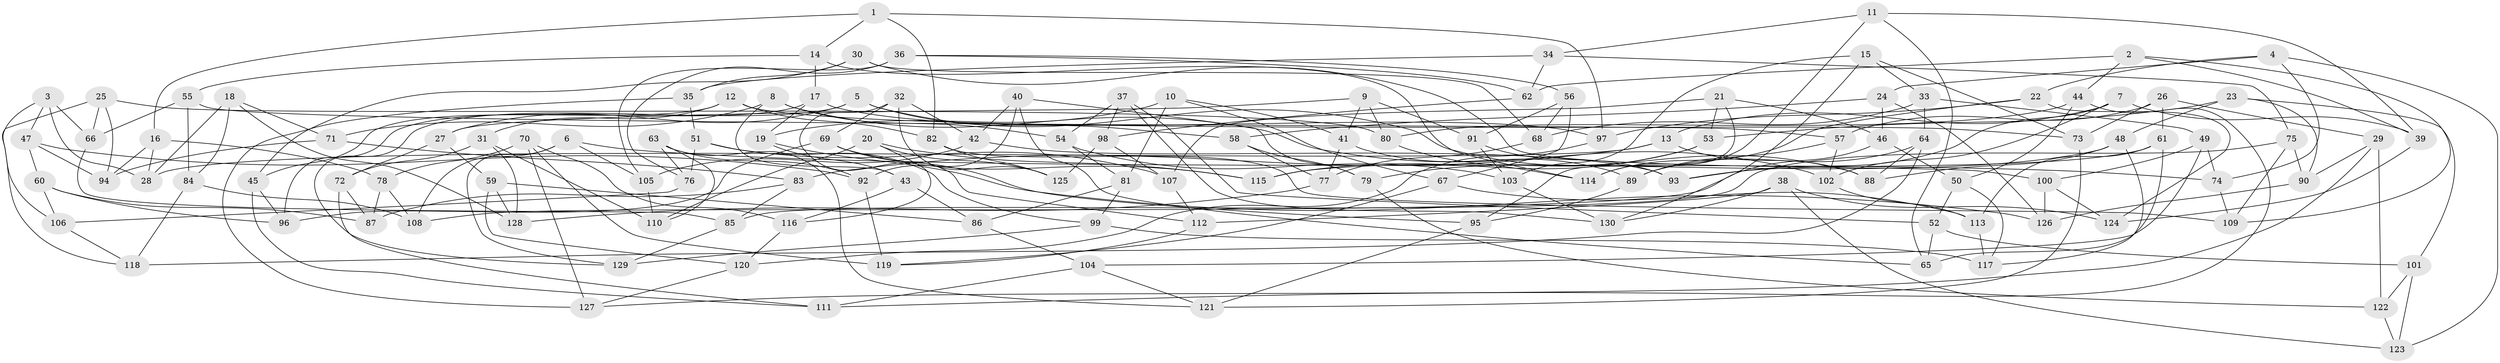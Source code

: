 // coarse degree distribution, {11: 0.07692307692307693, 9: 0.10256410256410256, 8: 0.1794871794871795, 6: 0.2564102564102564, 12: 0.07692307692307693, 7: 0.05128205128205128, 10: 0.05128205128205128, 14: 0.02564102564102564, 15: 0.02564102564102564, 3: 0.05128205128205128, 4: 0.10256410256410256}
// Generated by graph-tools (version 1.1) at 2025/20/03/04/25 18:20:29]
// undirected, 130 vertices, 260 edges
graph export_dot {
graph [start="1"]
  node [color=gray90,style=filled];
  1;
  2;
  3;
  4;
  5;
  6;
  7;
  8;
  9;
  10;
  11;
  12;
  13;
  14;
  15;
  16;
  17;
  18;
  19;
  20;
  21;
  22;
  23;
  24;
  25;
  26;
  27;
  28;
  29;
  30;
  31;
  32;
  33;
  34;
  35;
  36;
  37;
  38;
  39;
  40;
  41;
  42;
  43;
  44;
  45;
  46;
  47;
  48;
  49;
  50;
  51;
  52;
  53;
  54;
  55;
  56;
  57;
  58;
  59;
  60;
  61;
  62;
  63;
  64;
  65;
  66;
  67;
  68;
  69;
  70;
  71;
  72;
  73;
  74;
  75;
  76;
  77;
  78;
  79;
  80;
  81;
  82;
  83;
  84;
  85;
  86;
  87;
  88;
  89;
  90;
  91;
  92;
  93;
  94;
  95;
  96;
  97;
  98;
  99;
  100;
  101;
  102;
  103;
  104;
  105;
  106;
  107;
  108;
  109;
  110;
  111;
  112;
  113;
  114;
  115;
  116;
  117;
  118;
  119;
  120;
  121;
  122;
  123;
  124;
  125;
  126;
  127;
  128;
  129;
  130;
  1 -- 16;
  1 -- 14;
  1 -- 97;
  1 -- 82;
  2 -- 39;
  2 -- 44;
  2 -- 109;
  2 -- 62;
  3 -- 106;
  3 -- 66;
  3 -- 47;
  3 -- 28;
  4 -- 24;
  4 -- 22;
  4 -- 123;
  4 -- 74;
  5 -- 129;
  5 -- 88;
  5 -- 27;
  5 -- 58;
  6 -- 105;
  6 -- 74;
  6 -- 129;
  6 -- 108;
  7 -- 13;
  7 -- 102;
  7 -- 39;
  7 -- 93;
  8 -- 54;
  8 -- 71;
  8 -- 102;
  8 -- 43;
  9 -- 41;
  9 -- 27;
  9 -- 91;
  9 -- 80;
  10 -- 41;
  10 -- 81;
  10 -- 67;
  10 -- 19;
  11 -- 114;
  11 -- 34;
  11 -- 65;
  11 -- 39;
  12 -- 31;
  12 -- 45;
  12 -- 73;
  12 -- 82;
  13 -- 83;
  13 -- 28;
  13 -- 88;
  14 -- 114;
  14 -- 55;
  14 -- 17;
  15 -- 103;
  15 -- 73;
  15 -- 33;
  15 -- 130;
  16 -- 78;
  16 -- 28;
  16 -- 94;
  17 -- 96;
  17 -- 19;
  17 -- 97;
  18 -- 128;
  18 -- 84;
  18 -- 71;
  18 -- 28;
  19 -- 126;
  19 -- 43;
  20 -- 125;
  20 -- 110;
  20 -- 116;
  20 -- 115;
  21 -- 53;
  21 -- 95;
  21 -- 107;
  21 -- 46;
  22 -- 114;
  22 -- 124;
  22 -- 97;
  23 -- 101;
  23 -- 53;
  23 -- 48;
  23 -- 90;
  24 -- 46;
  24 -- 58;
  24 -- 126;
  25 -- 80;
  25 -- 118;
  25 -- 66;
  25 -- 94;
  26 -- 57;
  26 -- 29;
  26 -- 61;
  26 -- 73;
  27 -- 72;
  27 -- 59;
  29 -- 90;
  29 -- 122;
  29 -- 127;
  30 -- 68;
  30 -- 100;
  30 -- 35;
  30 -- 45;
  31 -- 72;
  31 -- 110;
  31 -- 128;
  32 -- 112;
  32 -- 69;
  32 -- 42;
  32 -- 125;
  33 -- 68;
  33 -- 64;
  33 -- 49;
  34 -- 35;
  34 -- 62;
  34 -- 75;
  35 -- 127;
  35 -- 51;
  36 -- 56;
  36 -- 62;
  36 -- 76;
  36 -- 105;
  37 -- 98;
  37 -- 52;
  37 -- 130;
  37 -- 54;
  38 -- 130;
  38 -- 112;
  38 -- 124;
  38 -- 123;
  39 -- 124;
  40 -- 79;
  40 -- 65;
  40 -- 92;
  40 -- 42;
  41 -- 89;
  41 -- 77;
  42 -- 105;
  42 -- 93;
  43 -- 116;
  43 -- 86;
  44 -- 50;
  44 -- 111;
  44 -- 80;
  45 -- 96;
  45 -- 111;
  46 -- 50;
  46 -- 108;
  47 -- 94;
  47 -- 92;
  47 -- 60;
  48 -- 115;
  48 -- 117;
  48 -- 88;
  49 -- 100;
  49 -- 104;
  49 -- 74;
  50 -- 52;
  50 -- 117;
  51 -- 99;
  51 -- 76;
  51 -- 107;
  52 -- 65;
  52 -- 101;
  53 -- 115;
  53 -- 79;
  54 -- 103;
  54 -- 81;
  55 -- 66;
  55 -- 84;
  55 -- 57;
  56 -- 68;
  56 -- 67;
  56 -- 91;
  57 -- 102;
  57 -- 89;
  58 -- 77;
  58 -- 79;
  59 -- 86;
  59 -- 128;
  59 -- 120;
  60 -- 106;
  60 -- 96;
  60 -- 87;
  61 -- 93;
  61 -- 65;
  61 -- 113;
  62 -- 98;
  63 -- 110;
  63 -- 92;
  63 -- 76;
  63 -- 121;
  64 -- 88;
  64 -- 89;
  64 -- 118;
  66 -- 85;
  67 -- 113;
  67 -- 119;
  68 -- 77;
  69 -- 96;
  69 -- 115;
  69 -- 95;
  70 -- 119;
  70 -- 78;
  70 -- 127;
  70 -- 116;
  71 -- 83;
  71 -- 94;
  72 -- 87;
  72 -- 111;
  73 -- 121;
  74 -- 109;
  75 -- 90;
  75 -- 109;
  75 -- 85;
  76 -- 106;
  77 -- 128;
  78 -- 108;
  78 -- 87;
  79 -- 122;
  80 -- 114;
  81 -- 86;
  81 -- 99;
  82 -- 109;
  82 -- 125;
  83 -- 87;
  83 -- 85;
  84 -- 108;
  84 -- 118;
  85 -- 129;
  86 -- 104;
  89 -- 95;
  90 -- 126;
  91 -- 93;
  91 -- 103;
  92 -- 119;
  95 -- 121;
  97 -- 120;
  98 -- 107;
  98 -- 125;
  99 -- 117;
  99 -- 129;
  100 -- 126;
  100 -- 124;
  101 -- 122;
  101 -- 123;
  102 -- 113;
  103 -- 130;
  104 -- 121;
  104 -- 111;
  105 -- 110;
  106 -- 118;
  107 -- 112;
  112 -- 119;
  113 -- 117;
  116 -- 120;
  120 -- 127;
  122 -- 123;
}
